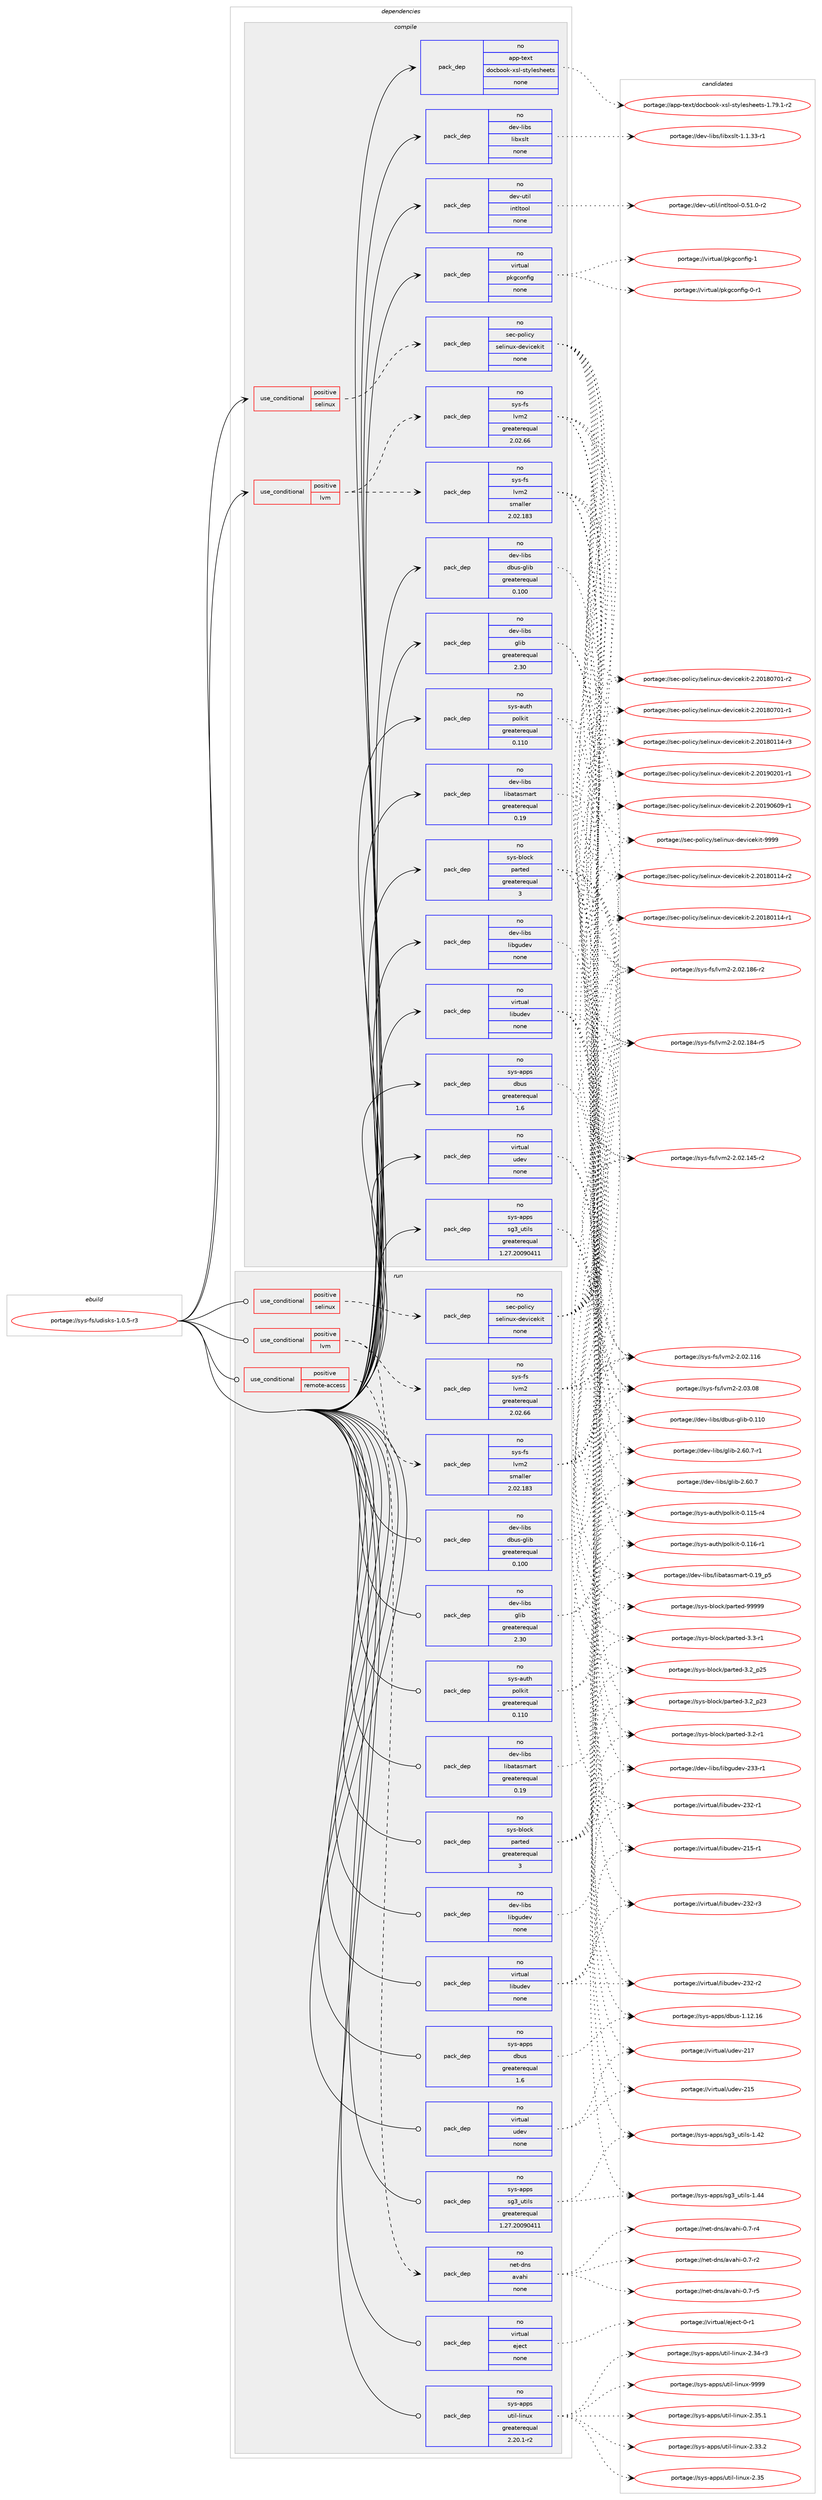 digraph prolog {

# *************
# Graph options
# *************

newrank=true;
concentrate=true;
compound=true;
graph [rankdir=LR,fontname=Helvetica,fontsize=10,ranksep=1.5];#, ranksep=2.5, nodesep=0.2];
edge  [arrowhead=vee];
node  [fontname=Helvetica,fontsize=10];

# **********
# The ebuild
# **********

subgraph cluster_leftcol {
color=gray;
rank=same;
label=<<i>ebuild</i>>;
id [label="portage://sys-fs/udisks-1.0.5-r3", color=red, width=4, href="../sys-fs/udisks-1.0.5-r3.svg"];
}

# ****************
# The dependencies
# ****************

subgraph cluster_midcol {
color=gray;
label=<<i>dependencies</i>>;
subgraph cluster_compile {
fillcolor="#eeeeee";
style=filled;
label=<<i>compile</i>>;
subgraph cond8906 {
dependency45985 [label=<<TABLE BORDER="0" CELLBORDER="1" CELLSPACING="0" CELLPADDING="4"><TR><TD ROWSPAN="3" CELLPADDING="10">use_conditional</TD></TR><TR><TD>positive</TD></TR><TR><TD>lvm</TD></TR></TABLE>>, shape=none, color=red];
subgraph pack36056 {
dependency45986 [label=<<TABLE BORDER="0" CELLBORDER="1" CELLSPACING="0" CELLPADDING="4" WIDTH="220"><TR><TD ROWSPAN="6" CELLPADDING="30">pack_dep</TD></TR><TR><TD WIDTH="110">no</TD></TR><TR><TD>sys-fs</TD></TR><TR><TD>lvm2</TD></TR><TR><TD>greaterequal</TD></TR><TR><TD>2.02.66</TD></TR></TABLE>>, shape=none, color=blue];
}
dependency45985:e -> dependency45986:w [weight=20,style="dashed",arrowhead="vee"];
subgraph pack36057 {
dependency45987 [label=<<TABLE BORDER="0" CELLBORDER="1" CELLSPACING="0" CELLPADDING="4" WIDTH="220"><TR><TD ROWSPAN="6" CELLPADDING="30">pack_dep</TD></TR><TR><TD WIDTH="110">no</TD></TR><TR><TD>sys-fs</TD></TR><TR><TD>lvm2</TD></TR><TR><TD>smaller</TD></TR><TR><TD>2.02.183</TD></TR></TABLE>>, shape=none, color=blue];
}
dependency45985:e -> dependency45987:w [weight=20,style="dashed",arrowhead="vee"];
}
id:e -> dependency45985:w [weight=20,style="solid",arrowhead="vee"];
subgraph cond8907 {
dependency45988 [label=<<TABLE BORDER="0" CELLBORDER="1" CELLSPACING="0" CELLPADDING="4"><TR><TD ROWSPAN="3" CELLPADDING="10">use_conditional</TD></TR><TR><TD>positive</TD></TR><TR><TD>selinux</TD></TR></TABLE>>, shape=none, color=red];
subgraph pack36058 {
dependency45989 [label=<<TABLE BORDER="0" CELLBORDER="1" CELLSPACING="0" CELLPADDING="4" WIDTH="220"><TR><TD ROWSPAN="6" CELLPADDING="30">pack_dep</TD></TR><TR><TD WIDTH="110">no</TD></TR><TR><TD>sec-policy</TD></TR><TR><TD>selinux-devicekit</TD></TR><TR><TD>none</TD></TR><TR><TD></TD></TR></TABLE>>, shape=none, color=blue];
}
dependency45988:e -> dependency45989:w [weight=20,style="dashed",arrowhead="vee"];
}
id:e -> dependency45988:w [weight=20,style="solid",arrowhead="vee"];
subgraph pack36059 {
dependency45990 [label=<<TABLE BORDER="0" CELLBORDER="1" CELLSPACING="0" CELLPADDING="4" WIDTH="220"><TR><TD ROWSPAN="6" CELLPADDING="30">pack_dep</TD></TR><TR><TD WIDTH="110">no</TD></TR><TR><TD>app-text</TD></TR><TR><TD>docbook-xsl-stylesheets</TD></TR><TR><TD>none</TD></TR><TR><TD></TD></TR></TABLE>>, shape=none, color=blue];
}
id:e -> dependency45990:w [weight=20,style="solid",arrowhead="vee"];
subgraph pack36060 {
dependency45991 [label=<<TABLE BORDER="0" CELLBORDER="1" CELLSPACING="0" CELLPADDING="4" WIDTH="220"><TR><TD ROWSPAN="6" CELLPADDING="30">pack_dep</TD></TR><TR><TD WIDTH="110">no</TD></TR><TR><TD>dev-libs</TD></TR><TR><TD>dbus-glib</TD></TR><TR><TD>greaterequal</TD></TR><TR><TD>0.100</TD></TR></TABLE>>, shape=none, color=blue];
}
id:e -> dependency45991:w [weight=20,style="solid",arrowhead="vee"];
subgraph pack36061 {
dependency45992 [label=<<TABLE BORDER="0" CELLBORDER="1" CELLSPACING="0" CELLPADDING="4" WIDTH="220"><TR><TD ROWSPAN="6" CELLPADDING="30">pack_dep</TD></TR><TR><TD WIDTH="110">no</TD></TR><TR><TD>dev-libs</TD></TR><TR><TD>glib</TD></TR><TR><TD>greaterequal</TD></TR><TR><TD>2.30</TD></TR></TABLE>>, shape=none, color=blue];
}
id:e -> dependency45992:w [weight=20,style="solid",arrowhead="vee"];
subgraph pack36062 {
dependency45993 [label=<<TABLE BORDER="0" CELLBORDER="1" CELLSPACING="0" CELLPADDING="4" WIDTH="220"><TR><TD ROWSPAN="6" CELLPADDING="30">pack_dep</TD></TR><TR><TD WIDTH="110">no</TD></TR><TR><TD>dev-libs</TD></TR><TR><TD>libatasmart</TD></TR><TR><TD>greaterequal</TD></TR><TR><TD>0.19</TD></TR></TABLE>>, shape=none, color=blue];
}
id:e -> dependency45993:w [weight=20,style="solid",arrowhead="vee"];
subgraph pack36063 {
dependency45994 [label=<<TABLE BORDER="0" CELLBORDER="1" CELLSPACING="0" CELLPADDING="4" WIDTH="220"><TR><TD ROWSPAN="6" CELLPADDING="30">pack_dep</TD></TR><TR><TD WIDTH="110">no</TD></TR><TR><TD>dev-libs</TD></TR><TR><TD>libgudev</TD></TR><TR><TD>none</TD></TR><TR><TD></TD></TR></TABLE>>, shape=none, color=blue];
}
id:e -> dependency45994:w [weight=20,style="solid",arrowhead="vee"];
subgraph pack36064 {
dependency45995 [label=<<TABLE BORDER="0" CELLBORDER="1" CELLSPACING="0" CELLPADDING="4" WIDTH="220"><TR><TD ROWSPAN="6" CELLPADDING="30">pack_dep</TD></TR><TR><TD WIDTH="110">no</TD></TR><TR><TD>dev-libs</TD></TR><TR><TD>libxslt</TD></TR><TR><TD>none</TD></TR><TR><TD></TD></TR></TABLE>>, shape=none, color=blue];
}
id:e -> dependency45995:w [weight=20,style="solid",arrowhead="vee"];
subgraph pack36065 {
dependency45996 [label=<<TABLE BORDER="0" CELLBORDER="1" CELLSPACING="0" CELLPADDING="4" WIDTH="220"><TR><TD ROWSPAN="6" CELLPADDING="30">pack_dep</TD></TR><TR><TD WIDTH="110">no</TD></TR><TR><TD>dev-util</TD></TR><TR><TD>intltool</TD></TR><TR><TD>none</TD></TR><TR><TD></TD></TR></TABLE>>, shape=none, color=blue];
}
id:e -> dependency45996:w [weight=20,style="solid",arrowhead="vee"];
subgraph pack36066 {
dependency45997 [label=<<TABLE BORDER="0" CELLBORDER="1" CELLSPACING="0" CELLPADDING="4" WIDTH="220"><TR><TD ROWSPAN="6" CELLPADDING="30">pack_dep</TD></TR><TR><TD WIDTH="110">no</TD></TR><TR><TD>sys-apps</TD></TR><TR><TD>dbus</TD></TR><TR><TD>greaterequal</TD></TR><TR><TD>1.6</TD></TR></TABLE>>, shape=none, color=blue];
}
id:e -> dependency45997:w [weight=20,style="solid",arrowhead="vee"];
subgraph pack36067 {
dependency45998 [label=<<TABLE BORDER="0" CELLBORDER="1" CELLSPACING="0" CELLPADDING="4" WIDTH="220"><TR><TD ROWSPAN="6" CELLPADDING="30">pack_dep</TD></TR><TR><TD WIDTH="110">no</TD></TR><TR><TD>sys-apps</TD></TR><TR><TD>sg3_utils</TD></TR><TR><TD>greaterequal</TD></TR><TR><TD>1.27.20090411</TD></TR></TABLE>>, shape=none, color=blue];
}
id:e -> dependency45998:w [weight=20,style="solid",arrowhead="vee"];
subgraph pack36068 {
dependency45999 [label=<<TABLE BORDER="0" CELLBORDER="1" CELLSPACING="0" CELLPADDING="4" WIDTH="220"><TR><TD ROWSPAN="6" CELLPADDING="30">pack_dep</TD></TR><TR><TD WIDTH="110">no</TD></TR><TR><TD>sys-auth</TD></TR><TR><TD>polkit</TD></TR><TR><TD>greaterequal</TD></TR><TR><TD>0.110</TD></TR></TABLE>>, shape=none, color=blue];
}
id:e -> dependency45999:w [weight=20,style="solid",arrowhead="vee"];
subgraph pack36069 {
dependency46000 [label=<<TABLE BORDER="0" CELLBORDER="1" CELLSPACING="0" CELLPADDING="4" WIDTH="220"><TR><TD ROWSPAN="6" CELLPADDING="30">pack_dep</TD></TR><TR><TD WIDTH="110">no</TD></TR><TR><TD>sys-block</TD></TR><TR><TD>parted</TD></TR><TR><TD>greaterequal</TD></TR><TR><TD>3</TD></TR></TABLE>>, shape=none, color=blue];
}
id:e -> dependency46000:w [weight=20,style="solid",arrowhead="vee"];
subgraph pack36070 {
dependency46001 [label=<<TABLE BORDER="0" CELLBORDER="1" CELLSPACING="0" CELLPADDING="4" WIDTH="220"><TR><TD ROWSPAN="6" CELLPADDING="30">pack_dep</TD></TR><TR><TD WIDTH="110">no</TD></TR><TR><TD>virtual</TD></TR><TR><TD>libudev</TD></TR><TR><TD>none</TD></TR><TR><TD></TD></TR></TABLE>>, shape=none, color=blue];
}
id:e -> dependency46001:w [weight=20,style="solid",arrowhead="vee"];
subgraph pack36071 {
dependency46002 [label=<<TABLE BORDER="0" CELLBORDER="1" CELLSPACING="0" CELLPADDING="4" WIDTH="220"><TR><TD ROWSPAN="6" CELLPADDING="30">pack_dep</TD></TR><TR><TD WIDTH="110">no</TD></TR><TR><TD>virtual</TD></TR><TR><TD>pkgconfig</TD></TR><TR><TD>none</TD></TR><TR><TD></TD></TR></TABLE>>, shape=none, color=blue];
}
id:e -> dependency46002:w [weight=20,style="solid",arrowhead="vee"];
subgraph pack36072 {
dependency46003 [label=<<TABLE BORDER="0" CELLBORDER="1" CELLSPACING="0" CELLPADDING="4" WIDTH="220"><TR><TD ROWSPAN="6" CELLPADDING="30">pack_dep</TD></TR><TR><TD WIDTH="110">no</TD></TR><TR><TD>virtual</TD></TR><TR><TD>udev</TD></TR><TR><TD>none</TD></TR><TR><TD></TD></TR></TABLE>>, shape=none, color=blue];
}
id:e -> dependency46003:w [weight=20,style="solid",arrowhead="vee"];
}
subgraph cluster_compileandrun {
fillcolor="#eeeeee";
style=filled;
label=<<i>compile and run</i>>;
}
subgraph cluster_run {
fillcolor="#eeeeee";
style=filled;
label=<<i>run</i>>;
subgraph cond8908 {
dependency46004 [label=<<TABLE BORDER="0" CELLBORDER="1" CELLSPACING="0" CELLPADDING="4"><TR><TD ROWSPAN="3" CELLPADDING="10">use_conditional</TD></TR><TR><TD>positive</TD></TR><TR><TD>lvm</TD></TR></TABLE>>, shape=none, color=red];
subgraph pack36073 {
dependency46005 [label=<<TABLE BORDER="0" CELLBORDER="1" CELLSPACING="0" CELLPADDING="4" WIDTH="220"><TR><TD ROWSPAN="6" CELLPADDING="30">pack_dep</TD></TR><TR><TD WIDTH="110">no</TD></TR><TR><TD>sys-fs</TD></TR><TR><TD>lvm2</TD></TR><TR><TD>greaterequal</TD></TR><TR><TD>2.02.66</TD></TR></TABLE>>, shape=none, color=blue];
}
dependency46004:e -> dependency46005:w [weight=20,style="dashed",arrowhead="vee"];
subgraph pack36074 {
dependency46006 [label=<<TABLE BORDER="0" CELLBORDER="1" CELLSPACING="0" CELLPADDING="4" WIDTH="220"><TR><TD ROWSPAN="6" CELLPADDING="30">pack_dep</TD></TR><TR><TD WIDTH="110">no</TD></TR><TR><TD>sys-fs</TD></TR><TR><TD>lvm2</TD></TR><TR><TD>smaller</TD></TR><TR><TD>2.02.183</TD></TR></TABLE>>, shape=none, color=blue];
}
dependency46004:e -> dependency46006:w [weight=20,style="dashed",arrowhead="vee"];
}
id:e -> dependency46004:w [weight=20,style="solid",arrowhead="odot"];
subgraph cond8909 {
dependency46007 [label=<<TABLE BORDER="0" CELLBORDER="1" CELLSPACING="0" CELLPADDING="4"><TR><TD ROWSPAN="3" CELLPADDING="10">use_conditional</TD></TR><TR><TD>positive</TD></TR><TR><TD>remote-access</TD></TR></TABLE>>, shape=none, color=red];
subgraph pack36075 {
dependency46008 [label=<<TABLE BORDER="0" CELLBORDER="1" CELLSPACING="0" CELLPADDING="4" WIDTH="220"><TR><TD ROWSPAN="6" CELLPADDING="30">pack_dep</TD></TR><TR><TD WIDTH="110">no</TD></TR><TR><TD>net-dns</TD></TR><TR><TD>avahi</TD></TR><TR><TD>none</TD></TR><TR><TD></TD></TR></TABLE>>, shape=none, color=blue];
}
dependency46007:e -> dependency46008:w [weight=20,style="dashed",arrowhead="vee"];
}
id:e -> dependency46007:w [weight=20,style="solid",arrowhead="odot"];
subgraph cond8910 {
dependency46009 [label=<<TABLE BORDER="0" CELLBORDER="1" CELLSPACING="0" CELLPADDING="4"><TR><TD ROWSPAN="3" CELLPADDING="10">use_conditional</TD></TR><TR><TD>positive</TD></TR><TR><TD>selinux</TD></TR></TABLE>>, shape=none, color=red];
subgraph pack36076 {
dependency46010 [label=<<TABLE BORDER="0" CELLBORDER="1" CELLSPACING="0" CELLPADDING="4" WIDTH="220"><TR><TD ROWSPAN="6" CELLPADDING="30">pack_dep</TD></TR><TR><TD WIDTH="110">no</TD></TR><TR><TD>sec-policy</TD></TR><TR><TD>selinux-devicekit</TD></TR><TR><TD>none</TD></TR><TR><TD></TD></TR></TABLE>>, shape=none, color=blue];
}
dependency46009:e -> dependency46010:w [weight=20,style="dashed",arrowhead="vee"];
}
id:e -> dependency46009:w [weight=20,style="solid",arrowhead="odot"];
subgraph pack36077 {
dependency46011 [label=<<TABLE BORDER="0" CELLBORDER="1" CELLSPACING="0" CELLPADDING="4" WIDTH="220"><TR><TD ROWSPAN="6" CELLPADDING="30">pack_dep</TD></TR><TR><TD WIDTH="110">no</TD></TR><TR><TD>dev-libs</TD></TR><TR><TD>dbus-glib</TD></TR><TR><TD>greaterequal</TD></TR><TR><TD>0.100</TD></TR></TABLE>>, shape=none, color=blue];
}
id:e -> dependency46011:w [weight=20,style="solid",arrowhead="odot"];
subgraph pack36078 {
dependency46012 [label=<<TABLE BORDER="0" CELLBORDER="1" CELLSPACING="0" CELLPADDING="4" WIDTH="220"><TR><TD ROWSPAN="6" CELLPADDING="30">pack_dep</TD></TR><TR><TD WIDTH="110">no</TD></TR><TR><TD>dev-libs</TD></TR><TR><TD>glib</TD></TR><TR><TD>greaterequal</TD></TR><TR><TD>2.30</TD></TR></TABLE>>, shape=none, color=blue];
}
id:e -> dependency46012:w [weight=20,style="solid",arrowhead="odot"];
subgraph pack36079 {
dependency46013 [label=<<TABLE BORDER="0" CELLBORDER="1" CELLSPACING="0" CELLPADDING="4" WIDTH="220"><TR><TD ROWSPAN="6" CELLPADDING="30">pack_dep</TD></TR><TR><TD WIDTH="110">no</TD></TR><TR><TD>dev-libs</TD></TR><TR><TD>libatasmart</TD></TR><TR><TD>greaterequal</TD></TR><TR><TD>0.19</TD></TR></TABLE>>, shape=none, color=blue];
}
id:e -> dependency46013:w [weight=20,style="solid",arrowhead="odot"];
subgraph pack36080 {
dependency46014 [label=<<TABLE BORDER="0" CELLBORDER="1" CELLSPACING="0" CELLPADDING="4" WIDTH="220"><TR><TD ROWSPAN="6" CELLPADDING="30">pack_dep</TD></TR><TR><TD WIDTH="110">no</TD></TR><TR><TD>dev-libs</TD></TR><TR><TD>libgudev</TD></TR><TR><TD>none</TD></TR><TR><TD></TD></TR></TABLE>>, shape=none, color=blue];
}
id:e -> dependency46014:w [weight=20,style="solid",arrowhead="odot"];
subgraph pack36081 {
dependency46015 [label=<<TABLE BORDER="0" CELLBORDER="1" CELLSPACING="0" CELLPADDING="4" WIDTH="220"><TR><TD ROWSPAN="6" CELLPADDING="30">pack_dep</TD></TR><TR><TD WIDTH="110">no</TD></TR><TR><TD>sys-apps</TD></TR><TR><TD>dbus</TD></TR><TR><TD>greaterequal</TD></TR><TR><TD>1.6</TD></TR></TABLE>>, shape=none, color=blue];
}
id:e -> dependency46015:w [weight=20,style="solid",arrowhead="odot"];
subgraph pack36082 {
dependency46016 [label=<<TABLE BORDER="0" CELLBORDER="1" CELLSPACING="0" CELLPADDING="4" WIDTH="220"><TR><TD ROWSPAN="6" CELLPADDING="30">pack_dep</TD></TR><TR><TD WIDTH="110">no</TD></TR><TR><TD>sys-apps</TD></TR><TR><TD>sg3_utils</TD></TR><TR><TD>greaterequal</TD></TR><TR><TD>1.27.20090411</TD></TR></TABLE>>, shape=none, color=blue];
}
id:e -> dependency46016:w [weight=20,style="solid",arrowhead="odot"];
subgraph pack36083 {
dependency46017 [label=<<TABLE BORDER="0" CELLBORDER="1" CELLSPACING="0" CELLPADDING="4" WIDTH="220"><TR><TD ROWSPAN="6" CELLPADDING="30">pack_dep</TD></TR><TR><TD WIDTH="110">no</TD></TR><TR><TD>sys-apps</TD></TR><TR><TD>util-linux</TD></TR><TR><TD>greaterequal</TD></TR><TR><TD>2.20.1-r2</TD></TR></TABLE>>, shape=none, color=blue];
}
id:e -> dependency46017:w [weight=20,style="solid",arrowhead="odot"];
subgraph pack36084 {
dependency46018 [label=<<TABLE BORDER="0" CELLBORDER="1" CELLSPACING="0" CELLPADDING="4" WIDTH="220"><TR><TD ROWSPAN="6" CELLPADDING="30">pack_dep</TD></TR><TR><TD WIDTH="110">no</TD></TR><TR><TD>sys-auth</TD></TR><TR><TD>polkit</TD></TR><TR><TD>greaterequal</TD></TR><TR><TD>0.110</TD></TR></TABLE>>, shape=none, color=blue];
}
id:e -> dependency46018:w [weight=20,style="solid",arrowhead="odot"];
subgraph pack36085 {
dependency46019 [label=<<TABLE BORDER="0" CELLBORDER="1" CELLSPACING="0" CELLPADDING="4" WIDTH="220"><TR><TD ROWSPAN="6" CELLPADDING="30">pack_dep</TD></TR><TR><TD WIDTH="110">no</TD></TR><TR><TD>sys-block</TD></TR><TR><TD>parted</TD></TR><TR><TD>greaterequal</TD></TR><TR><TD>3</TD></TR></TABLE>>, shape=none, color=blue];
}
id:e -> dependency46019:w [weight=20,style="solid",arrowhead="odot"];
subgraph pack36086 {
dependency46020 [label=<<TABLE BORDER="0" CELLBORDER="1" CELLSPACING="0" CELLPADDING="4" WIDTH="220"><TR><TD ROWSPAN="6" CELLPADDING="30">pack_dep</TD></TR><TR><TD WIDTH="110">no</TD></TR><TR><TD>virtual</TD></TR><TR><TD>eject</TD></TR><TR><TD>none</TD></TR><TR><TD></TD></TR></TABLE>>, shape=none, color=blue];
}
id:e -> dependency46020:w [weight=20,style="solid",arrowhead="odot"];
subgraph pack36087 {
dependency46021 [label=<<TABLE BORDER="0" CELLBORDER="1" CELLSPACING="0" CELLPADDING="4" WIDTH="220"><TR><TD ROWSPAN="6" CELLPADDING="30">pack_dep</TD></TR><TR><TD WIDTH="110">no</TD></TR><TR><TD>virtual</TD></TR><TR><TD>libudev</TD></TR><TR><TD>none</TD></TR><TR><TD></TD></TR></TABLE>>, shape=none, color=blue];
}
id:e -> dependency46021:w [weight=20,style="solid",arrowhead="odot"];
subgraph pack36088 {
dependency46022 [label=<<TABLE BORDER="0" CELLBORDER="1" CELLSPACING="0" CELLPADDING="4" WIDTH="220"><TR><TD ROWSPAN="6" CELLPADDING="30">pack_dep</TD></TR><TR><TD WIDTH="110">no</TD></TR><TR><TD>virtual</TD></TR><TR><TD>udev</TD></TR><TR><TD>none</TD></TR><TR><TD></TD></TR></TABLE>>, shape=none, color=blue];
}
id:e -> dependency46022:w [weight=20,style="solid",arrowhead="odot"];
}
}

# **************
# The candidates
# **************

subgraph cluster_choices {
rank=same;
color=gray;
label=<<i>candidates</i>>;

subgraph choice36056 {
color=black;
nodesep=1;
choice1151211154510211547108118109504550464851464856 [label="portage://sys-fs/lvm2-2.03.08", color=red, width=4,href="../sys-fs/lvm2-2.03.08.svg"];
choice1151211154510211547108118109504550464850464956544511450 [label="portage://sys-fs/lvm2-2.02.186-r2", color=red, width=4,href="../sys-fs/lvm2-2.02.186-r2.svg"];
choice1151211154510211547108118109504550464850464956524511453 [label="portage://sys-fs/lvm2-2.02.184-r5", color=red, width=4,href="../sys-fs/lvm2-2.02.184-r5.svg"];
choice1151211154510211547108118109504550464850464952534511450 [label="portage://sys-fs/lvm2-2.02.145-r2", color=red, width=4,href="../sys-fs/lvm2-2.02.145-r2.svg"];
choice115121115451021154710811810950455046485046494954 [label="portage://sys-fs/lvm2-2.02.116", color=red, width=4,href="../sys-fs/lvm2-2.02.116.svg"];
dependency45986:e -> choice1151211154510211547108118109504550464851464856:w [style=dotted,weight="100"];
dependency45986:e -> choice1151211154510211547108118109504550464850464956544511450:w [style=dotted,weight="100"];
dependency45986:e -> choice1151211154510211547108118109504550464850464956524511453:w [style=dotted,weight="100"];
dependency45986:e -> choice1151211154510211547108118109504550464850464952534511450:w [style=dotted,weight="100"];
dependency45986:e -> choice115121115451021154710811810950455046485046494954:w [style=dotted,weight="100"];
}
subgraph choice36057 {
color=black;
nodesep=1;
choice1151211154510211547108118109504550464851464856 [label="portage://sys-fs/lvm2-2.03.08", color=red, width=4,href="../sys-fs/lvm2-2.03.08.svg"];
choice1151211154510211547108118109504550464850464956544511450 [label="portage://sys-fs/lvm2-2.02.186-r2", color=red, width=4,href="../sys-fs/lvm2-2.02.186-r2.svg"];
choice1151211154510211547108118109504550464850464956524511453 [label="portage://sys-fs/lvm2-2.02.184-r5", color=red, width=4,href="../sys-fs/lvm2-2.02.184-r5.svg"];
choice1151211154510211547108118109504550464850464952534511450 [label="portage://sys-fs/lvm2-2.02.145-r2", color=red, width=4,href="../sys-fs/lvm2-2.02.145-r2.svg"];
choice115121115451021154710811810950455046485046494954 [label="portage://sys-fs/lvm2-2.02.116", color=red, width=4,href="../sys-fs/lvm2-2.02.116.svg"];
dependency45987:e -> choice1151211154510211547108118109504550464851464856:w [style=dotted,weight="100"];
dependency45987:e -> choice1151211154510211547108118109504550464850464956544511450:w [style=dotted,weight="100"];
dependency45987:e -> choice1151211154510211547108118109504550464850464956524511453:w [style=dotted,weight="100"];
dependency45987:e -> choice1151211154510211547108118109504550464850464952534511450:w [style=dotted,weight="100"];
dependency45987:e -> choice115121115451021154710811810950455046485046494954:w [style=dotted,weight="100"];
}
subgraph choice36058 {
color=black;
nodesep=1;
choice1151019945112111108105991214711510110810511011712045100101118105991011071051164557575757 [label="portage://sec-policy/selinux-devicekit-9999", color=red, width=4,href="../sec-policy/selinux-devicekit-9999.svg"];
choice11510199451121111081059912147115101108105110117120451001011181059910110710511645504650484957485448574511449 [label="portage://sec-policy/selinux-devicekit-2.20190609-r1", color=red, width=4,href="../sec-policy/selinux-devicekit-2.20190609-r1.svg"];
choice11510199451121111081059912147115101108105110117120451001011181059910110710511645504650484957485048494511449 [label="portage://sec-policy/selinux-devicekit-2.20190201-r1", color=red, width=4,href="../sec-policy/selinux-devicekit-2.20190201-r1.svg"];
choice11510199451121111081059912147115101108105110117120451001011181059910110710511645504650484956485548494511450 [label="portage://sec-policy/selinux-devicekit-2.20180701-r2", color=red, width=4,href="../sec-policy/selinux-devicekit-2.20180701-r2.svg"];
choice11510199451121111081059912147115101108105110117120451001011181059910110710511645504650484956485548494511449 [label="portage://sec-policy/selinux-devicekit-2.20180701-r1", color=red, width=4,href="../sec-policy/selinux-devicekit-2.20180701-r1.svg"];
choice11510199451121111081059912147115101108105110117120451001011181059910110710511645504650484956484949524511451 [label="portage://sec-policy/selinux-devicekit-2.20180114-r3", color=red, width=4,href="../sec-policy/selinux-devicekit-2.20180114-r3.svg"];
choice11510199451121111081059912147115101108105110117120451001011181059910110710511645504650484956484949524511450 [label="portage://sec-policy/selinux-devicekit-2.20180114-r2", color=red, width=4,href="../sec-policy/selinux-devicekit-2.20180114-r2.svg"];
choice11510199451121111081059912147115101108105110117120451001011181059910110710511645504650484956484949524511449 [label="portage://sec-policy/selinux-devicekit-2.20180114-r1", color=red, width=4,href="../sec-policy/selinux-devicekit-2.20180114-r1.svg"];
dependency45989:e -> choice1151019945112111108105991214711510110810511011712045100101118105991011071051164557575757:w [style=dotted,weight="100"];
dependency45989:e -> choice11510199451121111081059912147115101108105110117120451001011181059910110710511645504650484957485448574511449:w [style=dotted,weight="100"];
dependency45989:e -> choice11510199451121111081059912147115101108105110117120451001011181059910110710511645504650484957485048494511449:w [style=dotted,weight="100"];
dependency45989:e -> choice11510199451121111081059912147115101108105110117120451001011181059910110710511645504650484956485548494511450:w [style=dotted,weight="100"];
dependency45989:e -> choice11510199451121111081059912147115101108105110117120451001011181059910110710511645504650484956485548494511449:w [style=dotted,weight="100"];
dependency45989:e -> choice11510199451121111081059912147115101108105110117120451001011181059910110710511645504650484956484949524511451:w [style=dotted,weight="100"];
dependency45989:e -> choice11510199451121111081059912147115101108105110117120451001011181059910110710511645504650484956484949524511450:w [style=dotted,weight="100"];
dependency45989:e -> choice11510199451121111081059912147115101108105110117120451001011181059910110710511645504650484956484949524511449:w [style=dotted,weight="100"];
}
subgraph choice36059 {
color=black;
nodesep=1;
choice97112112451161011201164710011199981111111074512011510845115116121108101115104101101116115454946555746494511450 [label="portage://app-text/docbook-xsl-stylesheets-1.79.1-r2", color=red, width=4,href="../app-text/docbook-xsl-stylesheets-1.79.1-r2.svg"];
dependency45990:e -> choice97112112451161011201164710011199981111111074512011510845115116121108101115104101101116115454946555746494511450:w [style=dotted,weight="100"];
}
subgraph choice36060 {
color=black;
nodesep=1;
choice100101118451081059811547100981171154510310810598454846494948 [label="portage://dev-libs/dbus-glib-0.110", color=red, width=4,href="../dev-libs/dbus-glib-0.110.svg"];
dependency45991:e -> choice100101118451081059811547100981171154510310810598454846494948:w [style=dotted,weight="100"];
}
subgraph choice36061 {
color=black;
nodesep=1;
choice10010111845108105981154710310810598455046544846554511449 [label="portage://dev-libs/glib-2.60.7-r1", color=red, width=4,href="../dev-libs/glib-2.60.7-r1.svg"];
choice1001011184510810598115471031081059845504654484655 [label="portage://dev-libs/glib-2.60.7", color=red, width=4,href="../dev-libs/glib-2.60.7.svg"];
dependency45992:e -> choice10010111845108105981154710310810598455046544846554511449:w [style=dotted,weight="100"];
dependency45992:e -> choice1001011184510810598115471031081059845504654484655:w [style=dotted,weight="100"];
}
subgraph choice36062 {
color=black;
nodesep=1;
choice1001011184510810598115471081059897116971151099711411645484649579511253 [label="portage://dev-libs/libatasmart-0.19_p5", color=red, width=4,href="../dev-libs/libatasmart-0.19_p5.svg"];
dependency45993:e -> choice1001011184510810598115471081059897116971151099711411645484649579511253:w [style=dotted,weight="100"];
}
subgraph choice36063 {
color=black;
nodesep=1;
choice10010111845108105981154710810598103117100101118455051514511449 [label="portage://dev-libs/libgudev-233-r1", color=red, width=4,href="../dev-libs/libgudev-233-r1.svg"];
dependency45994:e -> choice10010111845108105981154710810598103117100101118455051514511449:w [style=dotted,weight="100"];
}
subgraph choice36064 {
color=black;
nodesep=1;
choice10010111845108105981154710810598120115108116454946494651514511449 [label="portage://dev-libs/libxslt-1.1.33-r1", color=red, width=4,href="../dev-libs/libxslt-1.1.33-r1.svg"];
dependency45995:e -> choice10010111845108105981154710810598120115108116454946494651514511449:w [style=dotted,weight="100"];
}
subgraph choice36065 {
color=black;
nodesep=1;
choice1001011184511711610510847105110116108116111111108454846534946484511450 [label="portage://dev-util/intltool-0.51.0-r2", color=red, width=4,href="../dev-util/intltool-0.51.0-r2.svg"];
dependency45996:e -> choice1001011184511711610510847105110116108116111111108454846534946484511450:w [style=dotted,weight="100"];
}
subgraph choice36066 {
color=black;
nodesep=1;
choice115121115459711211211547100981171154549464950464954 [label="portage://sys-apps/dbus-1.12.16", color=red, width=4,href="../sys-apps/dbus-1.12.16.svg"];
dependency45997:e -> choice115121115459711211211547100981171154549464950464954:w [style=dotted,weight="100"];
}
subgraph choice36067 {
color=black;
nodesep=1;
choice11512111545971121121154711510351951171161051081154549465252 [label="portage://sys-apps/sg3_utils-1.44", color=red, width=4,href="../sys-apps/sg3_utils-1.44.svg"];
choice11512111545971121121154711510351951171161051081154549465250 [label="portage://sys-apps/sg3_utils-1.42", color=red, width=4,href="../sys-apps/sg3_utils-1.42.svg"];
dependency45998:e -> choice11512111545971121121154711510351951171161051081154549465252:w [style=dotted,weight="100"];
dependency45998:e -> choice11512111545971121121154711510351951171161051081154549465250:w [style=dotted,weight="100"];
}
subgraph choice36068 {
color=black;
nodesep=1;
choice1151211154597117116104471121111081071051164548464949544511449 [label="portage://sys-auth/polkit-0.116-r1", color=red, width=4,href="../sys-auth/polkit-0.116-r1.svg"];
choice1151211154597117116104471121111081071051164548464949534511452 [label="portage://sys-auth/polkit-0.115-r4", color=red, width=4,href="../sys-auth/polkit-0.115-r4.svg"];
dependency45999:e -> choice1151211154597117116104471121111081071051164548464949544511449:w [style=dotted,weight="100"];
dependency45999:e -> choice1151211154597117116104471121111081071051164548464949534511452:w [style=dotted,weight="100"];
}
subgraph choice36069 {
color=black;
nodesep=1;
choice1151211154598108111991074711297114116101100455757575757 [label="portage://sys-block/parted-99999", color=red, width=4,href="../sys-block/parted-99999.svg"];
choice1151211154598108111991074711297114116101100455146514511449 [label="portage://sys-block/parted-3.3-r1", color=red, width=4,href="../sys-block/parted-3.3-r1.svg"];
choice115121115459810811199107471129711411610110045514650951125053 [label="portage://sys-block/parted-3.2_p25", color=red, width=4,href="../sys-block/parted-3.2_p25.svg"];
choice115121115459810811199107471129711411610110045514650951125051 [label="portage://sys-block/parted-3.2_p23", color=red, width=4,href="../sys-block/parted-3.2_p23.svg"];
choice1151211154598108111991074711297114116101100455146504511449 [label="portage://sys-block/parted-3.2-r1", color=red, width=4,href="../sys-block/parted-3.2-r1.svg"];
dependency46000:e -> choice1151211154598108111991074711297114116101100455757575757:w [style=dotted,weight="100"];
dependency46000:e -> choice1151211154598108111991074711297114116101100455146514511449:w [style=dotted,weight="100"];
dependency46000:e -> choice115121115459810811199107471129711411610110045514650951125053:w [style=dotted,weight="100"];
dependency46000:e -> choice115121115459810811199107471129711411610110045514650951125051:w [style=dotted,weight="100"];
dependency46000:e -> choice1151211154598108111991074711297114116101100455146504511449:w [style=dotted,weight="100"];
}
subgraph choice36070 {
color=black;
nodesep=1;
choice118105114116117971084710810598117100101118455051504511451 [label="portage://virtual/libudev-232-r3", color=red, width=4,href="../virtual/libudev-232-r3.svg"];
choice118105114116117971084710810598117100101118455051504511450 [label="portage://virtual/libudev-232-r2", color=red, width=4,href="../virtual/libudev-232-r2.svg"];
choice118105114116117971084710810598117100101118455051504511449 [label="portage://virtual/libudev-232-r1", color=red, width=4,href="../virtual/libudev-232-r1.svg"];
choice118105114116117971084710810598117100101118455049534511449 [label="portage://virtual/libudev-215-r1", color=red, width=4,href="../virtual/libudev-215-r1.svg"];
dependency46001:e -> choice118105114116117971084710810598117100101118455051504511451:w [style=dotted,weight="100"];
dependency46001:e -> choice118105114116117971084710810598117100101118455051504511450:w [style=dotted,weight="100"];
dependency46001:e -> choice118105114116117971084710810598117100101118455051504511449:w [style=dotted,weight="100"];
dependency46001:e -> choice118105114116117971084710810598117100101118455049534511449:w [style=dotted,weight="100"];
}
subgraph choice36071 {
color=black;
nodesep=1;
choice1181051141161179710847112107103991111101021051034549 [label="portage://virtual/pkgconfig-1", color=red, width=4,href="../virtual/pkgconfig-1.svg"];
choice11810511411611797108471121071039911111010210510345484511449 [label="portage://virtual/pkgconfig-0-r1", color=red, width=4,href="../virtual/pkgconfig-0-r1.svg"];
dependency46002:e -> choice1181051141161179710847112107103991111101021051034549:w [style=dotted,weight="100"];
dependency46002:e -> choice11810511411611797108471121071039911111010210510345484511449:w [style=dotted,weight="100"];
}
subgraph choice36072 {
color=black;
nodesep=1;
choice118105114116117971084711710010111845504955 [label="portage://virtual/udev-217", color=red, width=4,href="../virtual/udev-217.svg"];
choice118105114116117971084711710010111845504953 [label="portage://virtual/udev-215", color=red, width=4,href="../virtual/udev-215.svg"];
dependency46003:e -> choice118105114116117971084711710010111845504955:w [style=dotted,weight="100"];
dependency46003:e -> choice118105114116117971084711710010111845504953:w [style=dotted,weight="100"];
}
subgraph choice36073 {
color=black;
nodesep=1;
choice1151211154510211547108118109504550464851464856 [label="portage://sys-fs/lvm2-2.03.08", color=red, width=4,href="../sys-fs/lvm2-2.03.08.svg"];
choice1151211154510211547108118109504550464850464956544511450 [label="portage://sys-fs/lvm2-2.02.186-r2", color=red, width=4,href="../sys-fs/lvm2-2.02.186-r2.svg"];
choice1151211154510211547108118109504550464850464956524511453 [label="portage://sys-fs/lvm2-2.02.184-r5", color=red, width=4,href="../sys-fs/lvm2-2.02.184-r5.svg"];
choice1151211154510211547108118109504550464850464952534511450 [label="portage://sys-fs/lvm2-2.02.145-r2", color=red, width=4,href="../sys-fs/lvm2-2.02.145-r2.svg"];
choice115121115451021154710811810950455046485046494954 [label="portage://sys-fs/lvm2-2.02.116", color=red, width=4,href="../sys-fs/lvm2-2.02.116.svg"];
dependency46005:e -> choice1151211154510211547108118109504550464851464856:w [style=dotted,weight="100"];
dependency46005:e -> choice1151211154510211547108118109504550464850464956544511450:w [style=dotted,weight="100"];
dependency46005:e -> choice1151211154510211547108118109504550464850464956524511453:w [style=dotted,weight="100"];
dependency46005:e -> choice1151211154510211547108118109504550464850464952534511450:w [style=dotted,weight="100"];
dependency46005:e -> choice115121115451021154710811810950455046485046494954:w [style=dotted,weight="100"];
}
subgraph choice36074 {
color=black;
nodesep=1;
choice1151211154510211547108118109504550464851464856 [label="portage://sys-fs/lvm2-2.03.08", color=red, width=4,href="../sys-fs/lvm2-2.03.08.svg"];
choice1151211154510211547108118109504550464850464956544511450 [label="portage://sys-fs/lvm2-2.02.186-r2", color=red, width=4,href="../sys-fs/lvm2-2.02.186-r2.svg"];
choice1151211154510211547108118109504550464850464956524511453 [label="portage://sys-fs/lvm2-2.02.184-r5", color=red, width=4,href="../sys-fs/lvm2-2.02.184-r5.svg"];
choice1151211154510211547108118109504550464850464952534511450 [label="portage://sys-fs/lvm2-2.02.145-r2", color=red, width=4,href="../sys-fs/lvm2-2.02.145-r2.svg"];
choice115121115451021154710811810950455046485046494954 [label="portage://sys-fs/lvm2-2.02.116", color=red, width=4,href="../sys-fs/lvm2-2.02.116.svg"];
dependency46006:e -> choice1151211154510211547108118109504550464851464856:w [style=dotted,weight="100"];
dependency46006:e -> choice1151211154510211547108118109504550464850464956544511450:w [style=dotted,weight="100"];
dependency46006:e -> choice1151211154510211547108118109504550464850464956524511453:w [style=dotted,weight="100"];
dependency46006:e -> choice1151211154510211547108118109504550464850464952534511450:w [style=dotted,weight="100"];
dependency46006:e -> choice115121115451021154710811810950455046485046494954:w [style=dotted,weight="100"];
}
subgraph choice36075 {
color=black;
nodesep=1;
choice11010111645100110115479711897104105454846554511453 [label="portage://net-dns/avahi-0.7-r5", color=red, width=4,href="../net-dns/avahi-0.7-r5.svg"];
choice11010111645100110115479711897104105454846554511452 [label="portage://net-dns/avahi-0.7-r4", color=red, width=4,href="../net-dns/avahi-0.7-r4.svg"];
choice11010111645100110115479711897104105454846554511450 [label="portage://net-dns/avahi-0.7-r2", color=red, width=4,href="../net-dns/avahi-0.7-r2.svg"];
dependency46008:e -> choice11010111645100110115479711897104105454846554511453:w [style=dotted,weight="100"];
dependency46008:e -> choice11010111645100110115479711897104105454846554511452:w [style=dotted,weight="100"];
dependency46008:e -> choice11010111645100110115479711897104105454846554511450:w [style=dotted,weight="100"];
}
subgraph choice36076 {
color=black;
nodesep=1;
choice1151019945112111108105991214711510110810511011712045100101118105991011071051164557575757 [label="portage://sec-policy/selinux-devicekit-9999", color=red, width=4,href="../sec-policy/selinux-devicekit-9999.svg"];
choice11510199451121111081059912147115101108105110117120451001011181059910110710511645504650484957485448574511449 [label="portage://sec-policy/selinux-devicekit-2.20190609-r1", color=red, width=4,href="../sec-policy/selinux-devicekit-2.20190609-r1.svg"];
choice11510199451121111081059912147115101108105110117120451001011181059910110710511645504650484957485048494511449 [label="portage://sec-policy/selinux-devicekit-2.20190201-r1", color=red, width=4,href="../sec-policy/selinux-devicekit-2.20190201-r1.svg"];
choice11510199451121111081059912147115101108105110117120451001011181059910110710511645504650484956485548494511450 [label="portage://sec-policy/selinux-devicekit-2.20180701-r2", color=red, width=4,href="../sec-policy/selinux-devicekit-2.20180701-r2.svg"];
choice11510199451121111081059912147115101108105110117120451001011181059910110710511645504650484956485548494511449 [label="portage://sec-policy/selinux-devicekit-2.20180701-r1", color=red, width=4,href="../sec-policy/selinux-devicekit-2.20180701-r1.svg"];
choice11510199451121111081059912147115101108105110117120451001011181059910110710511645504650484956484949524511451 [label="portage://sec-policy/selinux-devicekit-2.20180114-r3", color=red, width=4,href="../sec-policy/selinux-devicekit-2.20180114-r3.svg"];
choice11510199451121111081059912147115101108105110117120451001011181059910110710511645504650484956484949524511450 [label="portage://sec-policy/selinux-devicekit-2.20180114-r2", color=red, width=4,href="../sec-policy/selinux-devicekit-2.20180114-r2.svg"];
choice11510199451121111081059912147115101108105110117120451001011181059910110710511645504650484956484949524511449 [label="portage://sec-policy/selinux-devicekit-2.20180114-r1", color=red, width=4,href="../sec-policy/selinux-devicekit-2.20180114-r1.svg"];
dependency46010:e -> choice1151019945112111108105991214711510110810511011712045100101118105991011071051164557575757:w [style=dotted,weight="100"];
dependency46010:e -> choice11510199451121111081059912147115101108105110117120451001011181059910110710511645504650484957485448574511449:w [style=dotted,weight="100"];
dependency46010:e -> choice11510199451121111081059912147115101108105110117120451001011181059910110710511645504650484957485048494511449:w [style=dotted,weight="100"];
dependency46010:e -> choice11510199451121111081059912147115101108105110117120451001011181059910110710511645504650484956485548494511450:w [style=dotted,weight="100"];
dependency46010:e -> choice11510199451121111081059912147115101108105110117120451001011181059910110710511645504650484956485548494511449:w [style=dotted,weight="100"];
dependency46010:e -> choice11510199451121111081059912147115101108105110117120451001011181059910110710511645504650484956484949524511451:w [style=dotted,weight="100"];
dependency46010:e -> choice11510199451121111081059912147115101108105110117120451001011181059910110710511645504650484956484949524511450:w [style=dotted,weight="100"];
dependency46010:e -> choice11510199451121111081059912147115101108105110117120451001011181059910110710511645504650484956484949524511449:w [style=dotted,weight="100"];
}
subgraph choice36077 {
color=black;
nodesep=1;
choice100101118451081059811547100981171154510310810598454846494948 [label="portage://dev-libs/dbus-glib-0.110", color=red, width=4,href="../dev-libs/dbus-glib-0.110.svg"];
dependency46011:e -> choice100101118451081059811547100981171154510310810598454846494948:w [style=dotted,weight="100"];
}
subgraph choice36078 {
color=black;
nodesep=1;
choice10010111845108105981154710310810598455046544846554511449 [label="portage://dev-libs/glib-2.60.7-r1", color=red, width=4,href="../dev-libs/glib-2.60.7-r1.svg"];
choice1001011184510810598115471031081059845504654484655 [label="portage://dev-libs/glib-2.60.7", color=red, width=4,href="../dev-libs/glib-2.60.7.svg"];
dependency46012:e -> choice10010111845108105981154710310810598455046544846554511449:w [style=dotted,weight="100"];
dependency46012:e -> choice1001011184510810598115471031081059845504654484655:w [style=dotted,weight="100"];
}
subgraph choice36079 {
color=black;
nodesep=1;
choice1001011184510810598115471081059897116971151099711411645484649579511253 [label="portage://dev-libs/libatasmart-0.19_p5", color=red, width=4,href="../dev-libs/libatasmart-0.19_p5.svg"];
dependency46013:e -> choice1001011184510810598115471081059897116971151099711411645484649579511253:w [style=dotted,weight="100"];
}
subgraph choice36080 {
color=black;
nodesep=1;
choice10010111845108105981154710810598103117100101118455051514511449 [label="portage://dev-libs/libgudev-233-r1", color=red, width=4,href="../dev-libs/libgudev-233-r1.svg"];
dependency46014:e -> choice10010111845108105981154710810598103117100101118455051514511449:w [style=dotted,weight="100"];
}
subgraph choice36081 {
color=black;
nodesep=1;
choice115121115459711211211547100981171154549464950464954 [label="portage://sys-apps/dbus-1.12.16", color=red, width=4,href="../sys-apps/dbus-1.12.16.svg"];
dependency46015:e -> choice115121115459711211211547100981171154549464950464954:w [style=dotted,weight="100"];
}
subgraph choice36082 {
color=black;
nodesep=1;
choice11512111545971121121154711510351951171161051081154549465252 [label="portage://sys-apps/sg3_utils-1.44", color=red, width=4,href="../sys-apps/sg3_utils-1.44.svg"];
choice11512111545971121121154711510351951171161051081154549465250 [label="portage://sys-apps/sg3_utils-1.42", color=red, width=4,href="../sys-apps/sg3_utils-1.42.svg"];
dependency46016:e -> choice11512111545971121121154711510351951171161051081154549465252:w [style=dotted,weight="100"];
dependency46016:e -> choice11512111545971121121154711510351951171161051081154549465250:w [style=dotted,weight="100"];
}
subgraph choice36083 {
color=black;
nodesep=1;
choice115121115459711211211547117116105108451081051101171204557575757 [label="portage://sys-apps/util-linux-9999", color=red, width=4,href="../sys-apps/util-linux-9999.svg"];
choice1151211154597112112115471171161051084510810511011712045504651534649 [label="portage://sys-apps/util-linux-2.35.1", color=red, width=4,href="../sys-apps/util-linux-2.35.1.svg"];
choice115121115459711211211547117116105108451081051101171204550465153 [label="portage://sys-apps/util-linux-2.35", color=red, width=4,href="../sys-apps/util-linux-2.35.svg"];
choice1151211154597112112115471171161051084510810511011712045504651524511451 [label="portage://sys-apps/util-linux-2.34-r3", color=red, width=4,href="../sys-apps/util-linux-2.34-r3.svg"];
choice1151211154597112112115471171161051084510810511011712045504651514650 [label="portage://sys-apps/util-linux-2.33.2", color=red, width=4,href="../sys-apps/util-linux-2.33.2.svg"];
dependency46017:e -> choice115121115459711211211547117116105108451081051101171204557575757:w [style=dotted,weight="100"];
dependency46017:e -> choice1151211154597112112115471171161051084510810511011712045504651534649:w [style=dotted,weight="100"];
dependency46017:e -> choice115121115459711211211547117116105108451081051101171204550465153:w [style=dotted,weight="100"];
dependency46017:e -> choice1151211154597112112115471171161051084510810511011712045504651524511451:w [style=dotted,weight="100"];
dependency46017:e -> choice1151211154597112112115471171161051084510810511011712045504651514650:w [style=dotted,weight="100"];
}
subgraph choice36084 {
color=black;
nodesep=1;
choice1151211154597117116104471121111081071051164548464949544511449 [label="portage://sys-auth/polkit-0.116-r1", color=red, width=4,href="../sys-auth/polkit-0.116-r1.svg"];
choice1151211154597117116104471121111081071051164548464949534511452 [label="portage://sys-auth/polkit-0.115-r4", color=red, width=4,href="../sys-auth/polkit-0.115-r4.svg"];
dependency46018:e -> choice1151211154597117116104471121111081071051164548464949544511449:w [style=dotted,weight="100"];
dependency46018:e -> choice1151211154597117116104471121111081071051164548464949534511452:w [style=dotted,weight="100"];
}
subgraph choice36085 {
color=black;
nodesep=1;
choice1151211154598108111991074711297114116101100455757575757 [label="portage://sys-block/parted-99999", color=red, width=4,href="../sys-block/parted-99999.svg"];
choice1151211154598108111991074711297114116101100455146514511449 [label="portage://sys-block/parted-3.3-r1", color=red, width=4,href="../sys-block/parted-3.3-r1.svg"];
choice115121115459810811199107471129711411610110045514650951125053 [label="portage://sys-block/parted-3.2_p25", color=red, width=4,href="../sys-block/parted-3.2_p25.svg"];
choice115121115459810811199107471129711411610110045514650951125051 [label="portage://sys-block/parted-3.2_p23", color=red, width=4,href="../sys-block/parted-3.2_p23.svg"];
choice1151211154598108111991074711297114116101100455146504511449 [label="portage://sys-block/parted-3.2-r1", color=red, width=4,href="../sys-block/parted-3.2-r1.svg"];
dependency46019:e -> choice1151211154598108111991074711297114116101100455757575757:w [style=dotted,weight="100"];
dependency46019:e -> choice1151211154598108111991074711297114116101100455146514511449:w [style=dotted,weight="100"];
dependency46019:e -> choice115121115459810811199107471129711411610110045514650951125053:w [style=dotted,weight="100"];
dependency46019:e -> choice115121115459810811199107471129711411610110045514650951125051:w [style=dotted,weight="100"];
dependency46019:e -> choice1151211154598108111991074711297114116101100455146504511449:w [style=dotted,weight="100"];
}
subgraph choice36086 {
color=black;
nodesep=1;
choice11810511411611797108471011061019911645484511449 [label="portage://virtual/eject-0-r1", color=red, width=4,href="../virtual/eject-0-r1.svg"];
dependency46020:e -> choice11810511411611797108471011061019911645484511449:w [style=dotted,weight="100"];
}
subgraph choice36087 {
color=black;
nodesep=1;
choice118105114116117971084710810598117100101118455051504511451 [label="portage://virtual/libudev-232-r3", color=red, width=4,href="../virtual/libudev-232-r3.svg"];
choice118105114116117971084710810598117100101118455051504511450 [label="portage://virtual/libudev-232-r2", color=red, width=4,href="../virtual/libudev-232-r2.svg"];
choice118105114116117971084710810598117100101118455051504511449 [label="portage://virtual/libudev-232-r1", color=red, width=4,href="../virtual/libudev-232-r1.svg"];
choice118105114116117971084710810598117100101118455049534511449 [label="portage://virtual/libudev-215-r1", color=red, width=4,href="../virtual/libudev-215-r1.svg"];
dependency46021:e -> choice118105114116117971084710810598117100101118455051504511451:w [style=dotted,weight="100"];
dependency46021:e -> choice118105114116117971084710810598117100101118455051504511450:w [style=dotted,weight="100"];
dependency46021:e -> choice118105114116117971084710810598117100101118455051504511449:w [style=dotted,weight="100"];
dependency46021:e -> choice118105114116117971084710810598117100101118455049534511449:w [style=dotted,weight="100"];
}
subgraph choice36088 {
color=black;
nodesep=1;
choice118105114116117971084711710010111845504955 [label="portage://virtual/udev-217", color=red, width=4,href="../virtual/udev-217.svg"];
choice118105114116117971084711710010111845504953 [label="portage://virtual/udev-215", color=red, width=4,href="../virtual/udev-215.svg"];
dependency46022:e -> choice118105114116117971084711710010111845504955:w [style=dotted,weight="100"];
dependency46022:e -> choice118105114116117971084711710010111845504953:w [style=dotted,weight="100"];
}
}

}

